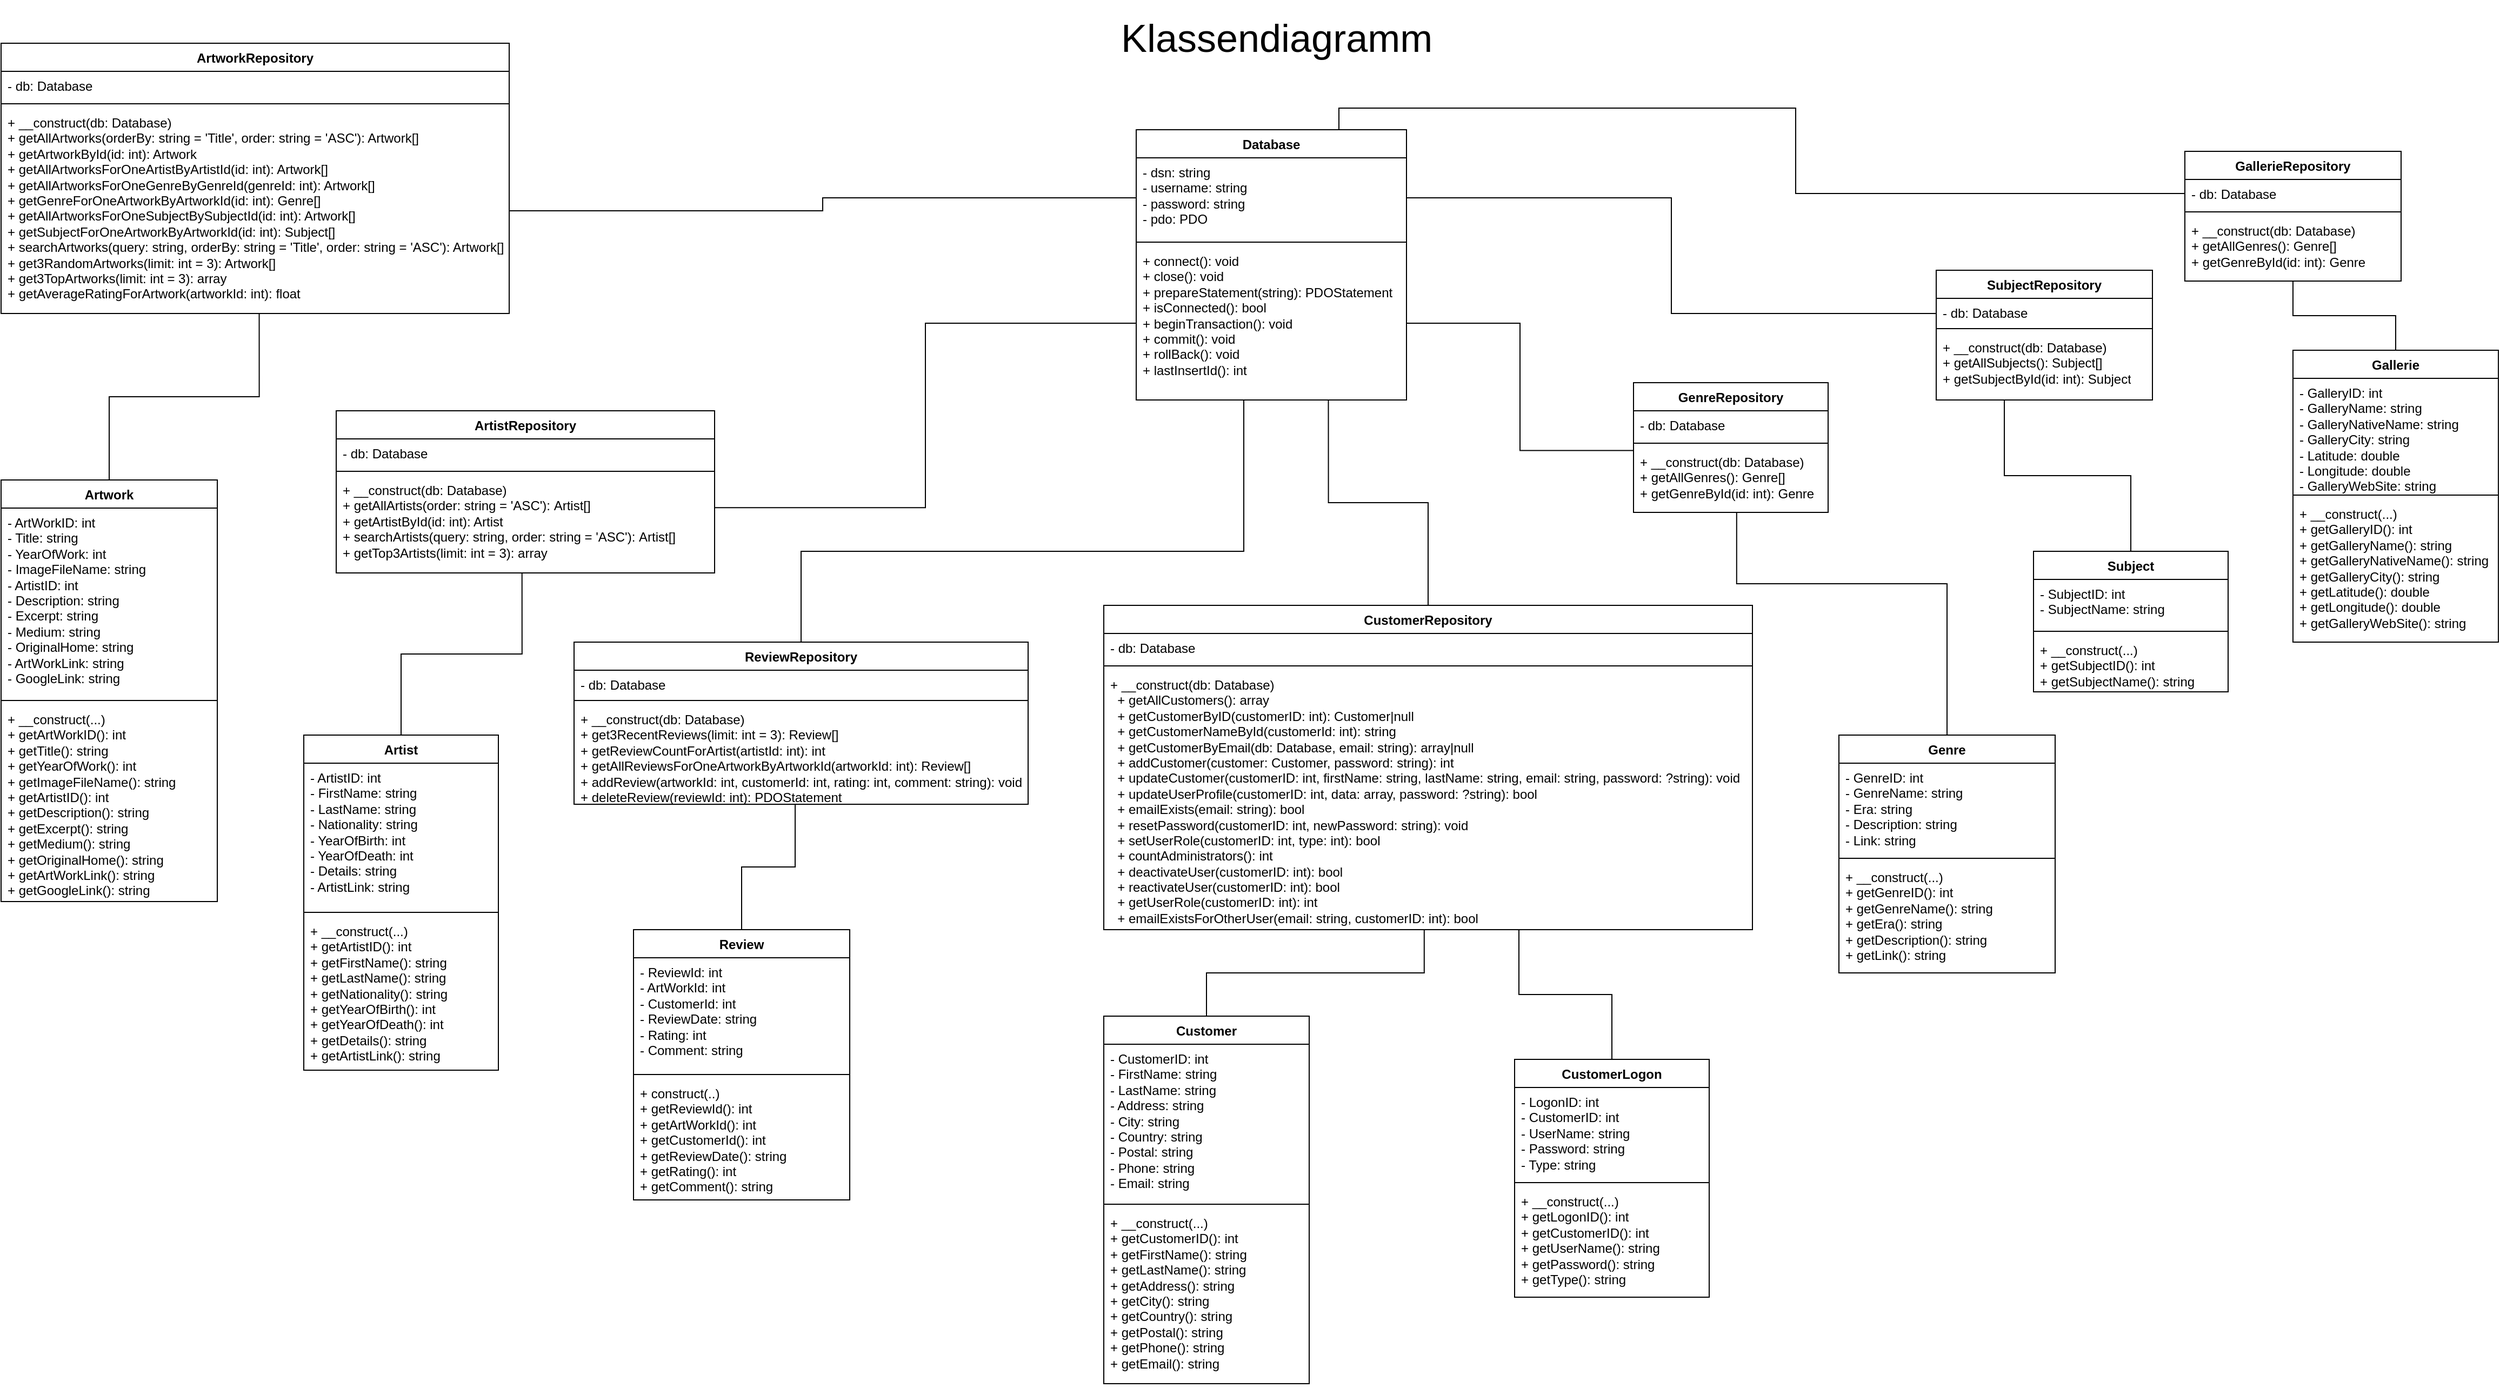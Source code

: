 <mxfile version="26.1.3">
  <diagram name="Seite-1" id="nD6jiJCX5i-z-jnRRKS7">
    <mxGraphModel dx="1687" dy="962" grid="1" gridSize="10" guides="1" tooltips="1" connect="1" arrows="1" fold="1" page="1" pageScale="1" pageWidth="1169" pageHeight="827" math="0" shadow="0">
      <root>
        <mxCell id="0" />
        <mxCell id="1" parent="0" />
        <mxCell id="_smzAnieDaN4sx0Uvykq-1" value="" style="text;whiteSpace=wrap;html=1;" parent="1" vertex="1">
          <mxGeometry width="700" height="380" as="geometry" />
        </mxCell>
        <mxCell id="_smzAnieDaN4sx0Uvykq-2" value="&lt;font style=&quot;font-size: 36px;&quot;&gt;Klassendiagramm&lt;/font&gt;" style="text;html=1;align=center;verticalAlign=middle;whiteSpace=wrap;rounded=0;" parent="1" vertex="1">
          <mxGeometry x="1150" y="20" width="60" height="30" as="geometry" />
        </mxCell>
        <mxCell id="_smzAnieDaN4sx0Uvykq-7" value="Artist" style="swimlane;fontStyle=1;align=center;verticalAlign=top;childLayout=stackLayout;horizontal=1;startSize=26;horizontalStack=0;resizeParent=1;resizeParentMax=0;resizeLast=0;collapsible=1;marginBottom=0;whiteSpace=wrap;html=1;" parent="1" vertex="1">
          <mxGeometry x="280" y="680" width="180" height="310" as="geometry" />
        </mxCell>
        <mxCell id="_smzAnieDaN4sx0Uvykq-8" value="&lt;div&gt;- ArtistID: int&lt;/div&gt;&lt;div&gt;- FirstName: string&lt;/div&gt;&lt;div&gt;- LastName: string&lt;/div&gt;&lt;div&gt;- Nationality: string&lt;/div&gt;&lt;div&gt;- YearOfBirth: int&lt;/div&gt;&lt;div&gt;- YearOfDeath: int&lt;/div&gt;&lt;div&gt;- Details: string&lt;/div&gt;&lt;div&gt;- ArtistLink: string&lt;/div&gt;" style="text;strokeColor=none;fillColor=none;align=left;verticalAlign=top;spacingLeft=4;spacingRight=4;overflow=hidden;rotatable=0;points=[[0,0.5],[1,0.5]];portConstraint=eastwest;whiteSpace=wrap;html=1;" parent="_smzAnieDaN4sx0Uvykq-7" vertex="1">
          <mxGeometry y="26" width="180" height="134" as="geometry" />
        </mxCell>
        <mxCell id="_smzAnieDaN4sx0Uvykq-9" value="" style="line;strokeWidth=1;fillColor=none;align=left;verticalAlign=middle;spacingTop=-1;spacingLeft=3;spacingRight=3;rotatable=0;labelPosition=right;points=[];portConstraint=eastwest;strokeColor=inherit;" parent="_smzAnieDaN4sx0Uvykq-7" vertex="1">
          <mxGeometry y="160" width="180" height="8" as="geometry" />
        </mxCell>
        <mxCell id="_smzAnieDaN4sx0Uvykq-10" value="&lt;div&gt;+ __construct(...)&lt;/div&gt;&lt;div&gt;+ getArtistID(): int&lt;/div&gt;&lt;div&gt;&lt;span style=&quot;background-color: transparent; color: light-dark(rgb(0, 0, 0), rgb(255, 255, 255));&quot;&gt;+ getFirstName(): string&lt;/span&gt;&lt;/div&gt;&lt;div&gt;&lt;span style=&quot;background-color: transparent; color: light-dark(rgb(0, 0, 0), rgb(255, 255, 255));&quot;&gt;+ getLastName(): string&lt;/span&gt;&lt;/div&gt;&lt;div&gt;&lt;span style=&quot;background-color: transparent; color: light-dark(rgb(0, 0, 0), rgb(255, 255, 255));&quot;&gt;+ getNationality(): string&lt;/span&gt;&lt;/div&gt;&lt;div&gt;&lt;span style=&quot;background-color: transparent; color: light-dark(rgb(0, 0, 0), rgb(255, 255, 255));&quot;&gt;+ getYearOfBirth(): int&lt;/span&gt;&lt;/div&gt;&lt;div&gt;&lt;span style=&quot;background-color: transparent; color: light-dark(rgb(0, 0, 0), rgb(255, 255, 255));&quot;&gt;+ getYearOfDeath(): int&lt;/span&gt;&lt;/div&gt;&lt;div&gt;&lt;span style=&quot;background-color: transparent; color: light-dark(rgb(0, 0, 0), rgb(255, 255, 255));&quot;&gt;+ getDetails(): string&lt;/span&gt;&lt;/div&gt;&lt;div&gt;&lt;span style=&quot;background-color: transparent; color: light-dark(rgb(0, 0, 0), rgb(255, 255, 255));&quot;&gt;+ getArtistLink(): string&lt;/span&gt;&lt;/div&gt;&lt;div&gt;&lt;br&gt;&lt;/div&gt;" style="text;strokeColor=none;fillColor=none;align=left;verticalAlign=top;spacingLeft=4;spacingRight=4;overflow=hidden;rotatable=0;points=[[0,0.5],[1,0.5]];portConstraint=eastwest;whiteSpace=wrap;html=1;" parent="_smzAnieDaN4sx0Uvykq-7" vertex="1">
          <mxGeometry y="168" width="180" height="142" as="geometry" />
        </mxCell>
        <mxCell id="_smzAnieDaN4sx0Uvykq-11" value="Artwork" style="swimlane;fontStyle=1;align=center;verticalAlign=top;childLayout=stackLayout;horizontal=1;startSize=26;horizontalStack=0;resizeParent=1;resizeParentMax=0;resizeLast=0;collapsible=1;marginBottom=0;whiteSpace=wrap;html=1;" parent="1" vertex="1">
          <mxGeometry y="444" width="200" height="390" as="geometry" />
        </mxCell>
        <mxCell id="_smzAnieDaN4sx0Uvykq-12" value="&lt;div&gt;- ArtWorkID: int&lt;/div&gt;&lt;div&gt;- Title: string&lt;/div&gt;&lt;div&gt;- YearOfWork: int&lt;/div&gt;&lt;div&gt;- ImageFileName: string&lt;/div&gt;&lt;div&gt;- ArtistID: int&lt;/div&gt;&lt;div&gt;- Description: string&lt;/div&gt;&lt;div&gt;- Excerpt: string&lt;/div&gt;&lt;div&gt;- Medium: string&lt;/div&gt;&lt;div&gt;- OriginalHome: string&lt;/div&gt;&lt;div&gt;- ArtWorkLink: string&lt;/div&gt;&lt;div&gt;- GoogleLink: string&lt;/div&gt;" style="text;strokeColor=none;fillColor=none;align=left;verticalAlign=top;spacingLeft=4;spacingRight=4;overflow=hidden;rotatable=0;points=[[0,0.5],[1,0.5]];portConstraint=eastwest;whiteSpace=wrap;html=1;" parent="_smzAnieDaN4sx0Uvykq-11" vertex="1">
          <mxGeometry y="26" width="200" height="174" as="geometry" />
        </mxCell>
        <mxCell id="_smzAnieDaN4sx0Uvykq-13" value="" style="line;strokeWidth=1;fillColor=none;align=left;verticalAlign=middle;spacingTop=-1;spacingLeft=3;spacingRight=3;rotatable=0;labelPosition=right;points=[];portConstraint=eastwest;strokeColor=inherit;" parent="_smzAnieDaN4sx0Uvykq-11" vertex="1">
          <mxGeometry y="200" width="200" height="8" as="geometry" />
        </mxCell>
        <mxCell id="_smzAnieDaN4sx0Uvykq-14" value="&lt;div&gt;+ __construct(...)&lt;/div&gt;&lt;div&gt;+ getArtWorkID(): int&lt;/div&gt;&lt;div&gt;&lt;span style=&quot;background-color: transparent; color: light-dark(rgb(0, 0, 0), rgb(255, 255, 255));&quot;&gt;+ getTitle(): string&lt;/span&gt;&lt;/div&gt;&lt;div&gt;&lt;span style=&quot;background-color: transparent; color: light-dark(rgb(0, 0, 0), rgb(255, 255, 255));&quot;&gt;+ getYearOfWork(): int&lt;/span&gt;&lt;/div&gt;&lt;div&gt;&lt;span style=&quot;background-color: transparent; color: light-dark(rgb(0, 0, 0), rgb(255, 255, 255));&quot;&gt;+ getImageFileName(): string&lt;/span&gt;&lt;/div&gt;&lt;div&gt;&lt;span style=&quot;background-color: transparent; color: light-dark(rgb(0, 0, 0), rgb(255, 255, 255));&quot;&gt;+ getArtistID(): int&lt;/span&gt;&lt;/div&gt;&lt;div&gt;&lt;span style=&quot;background-color: transparent; color: light-dark(rgb(0, 0, 0), rgb(255, 255, 255));&quot;&gt;+ getDescription(): string&lt;/span&gt;&lt;/div&gt;&lt;div&gt;&lt;span style=&quot;background-color: transparent; color: light-dark(rgb(0, 0, 0), rgb(255, 255, 255));&quot;&gt;+ getExcerpt(): string&lt;/span&gt;&lt;/div&gt;&lt;div&gt;&lt;span style=&quot;background-color: transparent; color: light-dark(rgb(0, 0, 0), rgb(255, 255, 255));&quot;&gt;+ getMedium(): string&lt;/span&gt;&lt;/div&gt;&lt;div&gt;&lt;span style=&quot;background-color: transparent; color: light-dark(rgb(0, 0, 0), rgb(255, 255, 255));&quot;&gt;+ getOriginalHome(): string&lt;/span&gt;&lt;/div&gt;&lt;div&gt;&lt;span style=&quot;background-color: transparent; color: light-dark(rgb(0, 0, 0), rgb(255, 255, 255));&quot;&gt;+ getArtWorkLink(): string&lt;/span&gt;&lt;/div&gt;&lt;div&gt;&lt;span style=&quot;background-color: transparent; color: light-dark(rgb(0, 0, 0), rgb(255, 255, 255));&quot;&gt;+ getGoogleLink(): string&lt;/span&gt;&lt;/div&gt;&lt;div&gt;&lt;br&gt;&lt;/div&gt;" style="text;strokeColor=none;fillColor=none;align=left;verticalAlign=top;spacingLeft=4;spacingRight=4;overflow=hidden;rotatable=0;points=[[0,0.5],[1,0.5]];portConstraint=eastwest;whiteSpace=wrap;html=1;" parent="_smzAnieDaN4sx0Uvykq-11" vertex="1">
          <mxGeometry y="208" width="200" height="182" as="geometry" />
        </mxCell>
        <mxCell id="_smzAnieDaN4sx0Uvykq-16" value="Review" style="swimlane;fontStyle=1;align=center;verticalAlign=top;childLayout=stackLayout;horizontal=1;startSize=26;horizontalStack=0;resizeParent=1;resizeParentMax=0;resizeLast=0;collapsible=1;marginBottom=0;whiteSpace=wrap;html=1;" parent="1" vertex="1">
          <mxGeometry x="585" y="860" width="200" height="250" as="geometry" />
        </mxCell>
        <mxCell id="_smzAnieDaN4sx0Uvykq-17" value="&lt;div&gt;- ReviewId: int&lt;/div&gt;&lt;div&gt;- ArtWorkId: int&lt;/div&gt;&lt;div&gt;- CustomerId: int&lt;/div&gt;&lt;div&gt;- ReviewDate: string&lt;/div&gt;&lt;div&gt;- Rating: int&lt;/div&gt;&lt;div&gt;- Comment: string&lt;/div&gt;" style="text;strokeColor=none;fillColor=none;align=left;verticalAlign=top;spacingLeft=4;spacingRight=4;overflow=hidden;rotatable=0;points=[[0,0.5],[1,0.5]];portConstraint=eastwest;whiteSpace=wrap;html=1;" parent="_smzAnieDaN4sx0Uvykq-16" vertex="1">
          <mxGeometry y="26" width="200" height="104" as="geometry" />
        </mxCell>
        <mxCell id="_smzAnieDaN4sx0Uvykq-18" value="" style="line;strokeWidth=1;fillColor=none;align=left;verticalAlign=middle;spacingTop=-1;spacingLeft=3;spacingRight=3;rotatable=0;labelPosition=right;points=[];portConstraint=eastwest;strokeColor=inherit;" parent="_smzAnieDaN4sx0Uvykq-16" vertex="1">
          <mxGeometry y="130" width="200" height="8" as="geometry" />
        </mxCell>
        <mxCell id="_smzAnieDaN4sx0Uvykq-19" value="&lt;div&gt;+ construct(..)&lt;/div&gt;&lt;div&gt;+ getReviewId(): int&lt;/div&gt;&lt;div&gt;&lt;span style=&quot;background-color: transparent; color: light-dark(rgb(0, 0, 0), rgb(255, 255, 255));&quot;&gt;+ getArtWorkId(): int&lt;/span&gt;&lt;/div&gt;&lt;div&gt;&lt;span style=&quot;background-color: transparent; color: light-dark(rgb(0, 0, 0), rgb(255, 255, 255));&quot;&gt;+ getCustomerId(): int&lt;/span&gt;&lt;/div&gt;&lt;div&gt;&lt;span style=&quot;background-color: transparent; color: light-dark(rgb(0, 0, 0), rgb(255, 255, 255));&quot;&gt;+ getReviewDate(): string&lt;/span&gt;&lt;/div&gt;&lt;div&gt;&lt;span style=&quot;background-color: transparent; color: light-dark(rgb(0, 0, 0), rgb(255, 255, 255));&quot;&gt;+ getRating(): int&lt;/span&gt;&lt;/div&gt;&lt;div&gt;&lt;span style=&quot;background-color: transparent; color: light-dark(rgb(0, 0, 0), rgb(255, 255, 255));&quot;&gt;+ getComment(): string&lt;/span&gt;&lt;/div&gt;&lt;div&gt;&lt;br&gt;&lt;/div&gt;" style="text;strokeColor=none;fillColor=none;align=left;verticalAlign=top;spacingLeft=4;spacingRight=4;overflow=hidden;rotatable=0;points=[[0,0.5],[1,0.5]];portConstraint=eastwest;whiteSpace=wrap;html=1;" parent="_smzAnieDaN4sx0Uvykq-16" vertex="1">
          <mxGeometry y="138" width="200" height="112" as="geometry" />
        </mxCell>
        <mxCell id="_smzAnieDaN4sx0Uvykq-20" value="Customer" style="swimlane;fontStyle=1;align=center;verticalAlign=top;childLayout=stackLayout;horizontal=1;startSize=26;horizontalStack=0;resizeParent=1;resizeParentMax=0;resizeLast=0;collapsible=1;marginBottom=0;whiteSpace=wrap;html=1;" parent="1" vertex="1">
          <mxGeometry x="1020" y="940" width="190" height="340" as="geometry" />
        </mxCell>
        <mxCell id="_smzAnieDaN4sx0Uvykq-21" value="&lt;div&gt;- CustomerID: int&lt;/div&gt;&lt;div&gt;- FirstName: string&lt;/div&gt;&lt;div&gt;- LastName: string&lt;/div&gt;&lt;div&gt;- Address: string&lt;/div&gt;&lt;div&gt;- City: string&lt;/div&gt;&lt;div&gt;- Country: string&lt;/div&gt;&lt;div&gt;- Postal: string&lt;/div&gt;&lt;div&gt;- Phone: string&lt;/div&gt;&lt;div&gt;- Email: string&lt;/div&gt;" style="text;strokeColor=none;fillColor=none;align=left;verticalAlign=top;spacingLeft=4;spacingRight=4;overflow=hidden;rotatable=0;points=[[0,0.5],[1,0.5]];portConstraint=eastwest;whiteSpace=wrap;html=1;" parent="_smzAnieDaN4sx0Uvykq-20" vertex="1">
          <mxGeometry y="26" width="190" height="144" as="geometry" />
        </mxCell>
        <mxCell id="_smzAnieDaN4sx0Uvykq-22" value="" style="line;strokeWidth=1;fillColor=none;align=left;verticalAlign=middle;spacingTop=-1;spacingLeft=3;spacingRight=3;rotatable=0;labelPosition=right;points=[];portConstraint=eastwest;strokeColor=inherit;" parent="_smzAnieDaN4sx0Uvykq-20" vertex="1">
          <mxGeometry y="170" width="190" height="8" as="geometry" />
        </mxCell>
        <mxCell id="_smzAnieDaN4sx0Uvykq-23" value="&lt;div&gt;+ __construct(...)&lt;/div&gt;&lt;div&gt;+ getCustomerID(): int&lt;/div&gt;&lt;div&gt;&lt;span style=&quot;background-color: transparent; color: light-dark(rgb(0, 0, 0), rgb(255, 255, 255));&quot;&gt;+ getFirstName(): string&lt;/span&gt;&lt;/div&gt;&lt;div&gt;&lt;span style=&quot;background-color: transparent; color: light-dark(rgb(0, 0, 0), rgb(255, 255, 255));&quot;&gt;+ getLastName(): string&lt;/span&gt;&lt;/div&gt;&lt;div&gt;&lt;span style=&quot;background-color: transparent; color: light-dark(rgb(0, 0, 0), rgb(255, 255, 255));&quot;&gt;+ getAddress(): string&lt;/span&gt;&lt;/div&gt;&lt;div&gt;&lt;span style=&quot;background-color: transparent; color: light-dark(rgb(0, 0, 0), rgb(255, 255, 255));&quot;&gt;+ getCity(): string&lt;/span&gt;&lt;/div&gt;&lt;div&gt;&lt;span style=&quot;background-color: transparent; color: light-dark(rgb(0, 0, 0), rgb(255, 255, 255));&quot;&gt;+ getCountry(): string&lt;/span&gt;&lt;/div&gt;&lt;div&gt;&lt;span style=&quot;background-color: transparent; color: light-dark(rgb(0, 0, 0), rgb(255, 255, 255));&quot;&gt;+ getPostal(): string&lt;/span&gt;&lt;/div&gt;&lt;div&gt;&lt;span style=&quot;background-color: transparent; color: light-dark(rgb(0, 0, 0), rgb(255, 255, 255));&quot;&gt;+ getPhone(): string&lt;/span&gt;&lt;/div&gt;&lt;div&gt;&lt;span style=&quot;background-color: transparent; color: light-dark(rgb(0, 0, 0), rgb(255, 255, 255));&quot;&gt;+ getEmail(): string&lt;/span&gt;&lt;/div&gt;&lt;div&gt;&lt;br&gt;&lt;/div&gt;" style="text;strokeColor=none;fillColor=none;align=left;verticalAlign=top;spacingLeft=4;spacingRight=4;overflow=hidden;rotatable=0;points=[[0,0.5],[1,0.5]];portConstraint=eastwest;whiteSpace=wrap;html=1;" parent="_smzAnieDaN4sx0Uvykq-20" vertex="1">
          <mxGeometry y="178" width="190" height="162" as="geometry" />
        </mxCell>
        <mxCell id="_smzAnieDaN4sx0Uvykq-24" value="CustomerLogon" style="swimlane;fontStyle=1;align=center;verticalAlign=top;childLayout=stackLayout;horizontal=1;startSize=26;horizontalStack=0;resizeParent=1;resizeParentMax=0;resizeLast=0;collapsible=1;marginBottom=0;whiteSpace=wrap;html=1;" parent="1" vertex="1">
          <mxGeometry x="1400" y="980" width="180" height="220" as="geometry" />
        </mxCell>
        <mxCell id="_smzAnieDaN4sx0Uvykq-25" value="&lt;div&gt;- LogonID: int&lt;/div&gt;&lt;div&gt;- CustomerID: int&lt;/div&gt;&lt;div&gt;- UserName: string&lt;/div&gt;&lt;div&gt;- Password: string&lt;/div&gt;&lt;div&gt;- Type: string&lt;/div&gt;" style="text;strokeColor=none;fillColor=none;align=left;verticalAlign=top;spacingLeft=4;spacingRight=4;overflow=hidden;rotatable=0;points=[[0,0.5],[1,0.5]];portConstraint=eastwest;whiteSpace=wrap;html=1;" parent="_smzAnieDaN4sx0Uvykq-24" vertex="1">
          <mxGeometry y="26" width="180" height="84" as="geometry" />
        </mxCell>
        <mxCell id="_smzAnieDaN4sx0Uvykq-26" value="" style="line;strokeWidth=1;fillColor=none;align=left;verticalAlign=middle;spacingTop=-1;spacingLeft=3;spacingRight=3;rotatable=0;labelPosition=right;points=[];portConstraint=eastwest;strokeColor=inherit;" parent="_smzAnieDaN4sx0Uvykq-24" vertex="1">
          <mxGeometry y="110" width="180" height="8" as="geometry" />
        </mxCell>
        <mxCell id="_smzAnieDaN4sx0Uvykq-27" value="&lt;div&gt;+ __construct(...)&lt;/div&gt;&lt;div&gt;+ getLogonID(): int&lt;/div&gt;&lt;div&gt;&lt;span style=&quot;background-color: transparent; color: light-dark(rgb(0, 0, 0), rgb(255, 255, 255));&quot;&gt;+ getCustomerID(): int&lt;/span&gt;&lt;/div&gt;&lt;div&gt;&lt;span style=&quot;background-color: transparent; color: light-dark(rgb(0, 0, 0), rgb(255, 255, 255));&quot;&gt;+ getUserName(): string&lt;/span&gt;&lt;/div&gt;&lt;div&gt;&lt;span style=&quot;background-color: transparent; color: light-dark(rgb(0, 0, 0), rgb(255, 255, 255));&quot;&gt;+ getPassword(): string&lt;/span&gt;&lt;/div&gt;&lt;div&gt;&lt;span style=&quot;background-color: transparent; color: light-dark(rgb(0, 0, 0), rgb(255, 255, 255));&quot;&gt;+ getType(): string&lt;/span&gt;&lt;/div&gt;&lt;div&gt;&lt;br&gt;&lt;/div&gt;" style="text;strokeColor=none;fillColor=none;align=left;verticalAlign=top;spacingLeft=4;spacingRight=4;overflow=hidden;rotatable=0;points=[[0,0.5],[1,0.5]];portConstraint=eastwest;whiteSpace=wrap;html=1;" parent="_smzAnieDaN4sx0Uvykq-24" vertex="1">
          <mxGeometry y="118" width="180" height="102" as="geometry" />
        </mxCell>
        <mxCell id="_smzAnieDaN4sx0Uvykq-28" value="Genre" style="swimlane;fontStyle=1;align=center;verticalAlign=top;childLayout=stackLayout;horizontal=1;startSize=26;horizontalStack=0;resizeParent=1;resizeParentMax=0;resizeLast=0;collapsible=1;marginBottom=0;whiteSpace=wrap;html=1;" parent="1" vertex="1">
          <mxGeometry x="1700" y="680" width="200" height="220" as="geometry" />
        </mxCell>
        <mxCell id="_smzAnieDaN4sx0Uvykq-29" value="&lt;div&gt;- GenreID: int&lt;/div&gt;&lt;div&gt;- GenreName: string&lt;/div&gt;&lt;div&gt;- Era: string&lt;/div&gt;&lt;div&gt;- Description: string&lt;/div&gt;&lt;div&gt;- Link: string&lt;/div&gt;" style="text;strokeColor=none;fillColor=none;align=left;verticalAlign=top;spacingLeft=4;spacingRight=4;overflow=hidden;rotatable=0;points=[[0,0.5],[1,0.5]];portConstraint=eastwest;whiteSpace=wrap;html=1;" parent="_smzAnieDaN4sx0Uvykq-28" vertex="1">
          <mxGeometry y="26" width="200" height="84" as="geometry" />
        </mxCell>
        <mxCell id="_smzAnieDaN4sx0Uvykq-30" value="" style="line;strokeWidth=1;fillColor=none;align=left;verticalAlign=middle;spacingTop=-1;spacingLeft=3;spacingRight=3;rotatable=0;labelPosition=right;points=[];portConstraint=eastwest;strokeColor=inherit;" parent="_smzAnieDaN4sx0Uvykq-28" vertex="1">
          <mxGeometry y="110" width="200" height="8" as="geometry" />
        </mxCell>
        <mxCell id="_smzAnieDaN4sx0Uvykq-31" value="&lt;div&gt;+ __construct(...)&lt;/div&gt;&lt;div&gt;+ getGenreID(): int&lt;/div&gt;&lt;div&gt;&lt;span style=&quot;background-color: transparent; color: light-dark(rgb(0, 0, 0), rgb(255, 255, 255));&quot;&gt;+ getGenreName(): string&lt;/span&gt;&lt;/div&gt;&lt;div&gt;&lt;span style=&quot;background-color: transparent; color: light-dark(rgb(0, 0, 0), rgb(255, 255, 255));&quot;&gt;+ getEra(): string&lt;/span&gt;&lt;/div&gt;&lt;div&gt;&lt;span style=&quot;background-color: transparent; color: light-dark(rgb(0, 0, 0), rgb(255, 255, 255));&quot;&gt;+ getDescription(): string&lt;/span&gt;&lt;/div&gt;&lt;div&gt;&lt;span style=&quot;background-color: transparent; color: light-dark(rgb(0, 0, 0), rgb(255, 255, 255));&quot;&gt;+ getLink(): string&lt;/span&gt;&lt;/div&gt;&lt;div&gt;&lt;br&gt;&lt;/div&gt;" style="text;strokeColor=none;fillColor=none;align=left;verticalAlign=top;spacingLeft=4;spacingRight=4;overflow=hidden;rotatable=0;points=[[0,0.5],[1,0.5]];portConstraint=eastwest;whiteSpace=wrap;html=1;" parent="_smzAnieDaN4sx0Uvykq-28" vertex="1">
          <mxGeometry y="118" width="200" height="102" as="geometry" />
        </mxCell>
        <mxCell id="Tqil696aAraFWEGqHsqj-1" style="edgeStyle=orthogonalEdgeStyle;rounded=0;orthogonalLoop=1;jettySize=auto;html=1;exitX=0.5;exitY=0;exitDx=0;exitDy=0;endArrow=none;startFill=0;entryX=0.315;entryY=0.996;entryDx=0;entryDy=0;entryPerimeter=0;" parent="1" source="_smzAnieDaN4sx0Uvykq-32" edge="1" target="_smzAnieDaN4sx0Uvykq-63">
          <mxGeometry relative="1" as="geometry">
            <mxPoint x="1850" y="380.0" as="targetPoint" />
          </mxGeometry>
        </mxCell>
        <mxCell id="_smzAnieDaN4sx0Uvykq-32" value="Subject" style="swimlane;fontStyle=1;align=center;verticalAlign=top;childLayout=stackLayout;horizontal=1;startSize=26;horizontalStack=0;resizeParent=1;resizeParentMax=0;resizeLast=0;collapsible=1;marginBottom=0;whiteSpace=wrap;html=1;" parent="1" vertex="1">
          <mxGeometry x="1880" y="510" width="180" height="130" as="geometry" />
        </mxCell>
        <mxCell id="_smzAnieDaN4sx0Uvykq-33" value="&lt;div&gt;- SubjectID: int&lt;/div&gt;&lt;div&gt;- SubjectName: string&lt;/div&gt;" style="text;strokeColor=none;fillColor=none;align=left;verticalAlign=top;spacingLeft=4;spacingRight=4;overflow=hidden;rotatable=0;points=[[0,0.5],[1,0.5]];portConstraint=eastwest;whiteSpace=wrap;html=1;" parent="_smzAnieDaN4sx0Uvykq-32" vertex="1">
          <mxGeometry y="26" width="180" height="44" as="geometry" />
        </mxCell>
        <mxCell id="_smzAnieDaN4sx0Uvykq-34" value="" style="line;strokeWidth=1;fillColor=none;align=left;verticalAlign=middle;spacingTop=-1;spacingLeft=3;spacingRight=3;rotatable=0;labelPosition=right;points=[];portConstraint=eastwest;strokeColor=inherit;" parent="_smzAnieDaN4sx0Uvykq-32" vertex="1">
          <mxGeometry y="70" width="180" height="8" as="geometry" />
        </mxCell>
        <mxCell id="_smzAnieDaN4sx0Uvykq-35" value="&lt;div&gt;+ __construct(...)&lt;/div&gt;&lt;div&gt;+ getSubjectID(): int&lt;/div&gt;&lt;div&gt;&lt;span style=&quot;background-color: transparent; color: light-dark(rgb(0, 0, 0), rgb(255, 255, 255));&quot;&gt;+ getSubjectName(): string&lt;/span&gt;&lt;/div&gt;&lt;div&gt;&lt;br&gt;&lt;/div&gt;" style="text;strokeColor=none;fillColor=none;align=left;verticalAlign=top;spacingLeft=4;spacingRight=4;overflow=hidden;rotatable=0;points=[[0,0.5],[1,0.5]];portConstraint=eastwest;whiteSpace=wrap;html=1;" parent="_smzAnieDaN4sx0Uvykq-32" vertex="1">
          <mxGeometry y="78" width="180" height="52" as="geometry" />
        </mxCell>
        <mxCell id="_smzAnieDaN4sx0Uvykq-36" value="ArtistRepository" style="swimlane;fontStyle=1;align=center;verticalAlign=top;childLayout=stackLayout;horizontal=1;startSize=26;horizontalStack=0;resizeParent=1;resizeParentMax=0;resizeLast=0;collapsible=1;marginBottom=0;whiteSpace=wrap;html=1;" parent="1" vertex="1">
          <mxGeometry x="310" y="380" width="350" height="150" as="geometry" />
        </mxCell>
        <mxCell id="_smzAnieDaN4sx0Uvykq-37" value="- db: Database" style="text;strokeColor=none;fillColor=none;align=left;verticalAlign=top;spacingLeft=4;spacingRight=4;overflow=hidden;rotatable=0;points=[[0,0.5],[1,0.5]];portConstraint=eastwest;whiteSpace=wrap;html=1;" parent="_smzAnieDaN4sx0Uvykq-36" vertex="1">
          <mxGeometry y="26" width="350" height="26" as="geometry" />
        </mxCell>
        <mxCell id="_smzAnieDaN4sx0Uvykq-38" value="" style="line;strokeWidth=1;fillColor=none;align=left;verticalAlign=middle;spacingTop=-1;spacingLeft=3;spacingRight=3;rotatable=0;labelPosition=right;points=[];portConstraint=eastwest;strokeColor=inherit;" parent="_smzAnieDaN4sx0Uvykq-36" vertex="1">
          <mxGeometry y="52" width="350" height="8" as="geometry" />
        </mxCell>
        <mxCell id="_smzAnieDaN4sx0Uvykq-39" value="&lt;div&gt;+ __construct(db: Database)&lt;/div&gt;&lt;div&gt;+ getAllArtists(order: string = &#39;ASC&#39;):&amp;nbsp;&lt;span style=&quot;background-color: transparent; color: light-dark(rgb(0, 0, 0), rgb(255, 255, 255));&quot;&gt;Artist[]&lt;/span&gt;&lt;/div&gt;&lt;div&gt;+ getArtistById(id: int): Artist&lt;/div&gt;&lt;div&gt;+ searchArtists(query: string, order: string = &#39;ASC&#39;):&amp;nbsp;&lt;span style=&quot;background-color: transparent; color: light-dark(rgb(0, 0, 0), rgb(255, 255, 255));&quot;&gt;Artist[]&lt;/span&gt;&lt;/div&gt;&lt;div&gt;+ getTop3Artists(limit: int = 3): array&lt;/div&gt;" style="text;strokeColor=none;fillColor=none;align=left;verticalAlign=top;spacingLeft=4;spacingRight=4;overflow=hidden;rotatable=0;points=[[0,0.5],[1,0.5]];portConstraint=eastwest;whiteSpace=wrap;html=1;" parent="_smzAnieDaN4sx0Uvykq-36" vertex="1">
          <mxGeometry y="60" width="350" height="90" as="geometry" />
        </mxCell>
        <mxCell id="_smzAnieDaN4sx0Uvykq-40" value="ArtworkRepository" style="swimlane;fontStyle=1;align=center;verticalAlign=top;childLayout=stackLayout;horizontal=1;startSize=26;horizontalStack=0;resizeParent=1;resizeParentMax=0;resizeLast=0;collapsible=1;marginBottom=0;whiteSpace=wrap;html=1;" parent="1" vertex="1">
          <mxGeometry y="40" width="470" height="250" as="geometry" />
        </mxCell>
        <mxCell id="_smzAnieDaN4sx0Uvykq-41" value="- db: Database" style="text;strokeColor=none;fillColor=none;align=left;verticalAlign=top;spacingLeft=4;spacingRight=4;overflow=hidden;rotatable=0;points=[[0,0.5],[1,0.5]];portConstraint=eastwest;whiteSpace=wrap;html=1;" parent="_smzAnieDaN4sx0Uvykq-40" vertex="1">
          <mxGeometry y="26" width="470" height="26" as="geometry" />
        </mxCell>
        <mxCell id="_smzAnieDaN4sx0Uvykq-42" value="" style="line;strokeWidth=1;fillColor=none;align=left;verticalAlign=middle;spacingTop=-1;spacingLeft=3;spacingRight=3;rotatable=0;labelPosition=right;points=[];portConstraint=eastwest;strokeColor=inherit;" parent="_smzAnieDaN4sx0Uvykq-40" vertex="1">
          <mxGeometry y="52" width="470" height="8" as="geometry" />
        </mxCell>
        <mxCell id="_smzAnieDaN4sx0Uvykq-43" value="&lt;div&gt;+ __construct(db: Database)&lt;/div&gt;&lt;div&gt;+ getAllArtworks(orderBy: string = &#39;Title&#39;, order: string = &#39;ASC&#39;): Artwork[]&lt;/div&gt;&lt;div&gt;+ getArtworkById(id: int): Artwork&lt;/div&gt;&lt;div&gt;+ getAllArtworksForOneArtistByArtistId(id: int): Artwork[]&lt;/div&gt;&lt;div&gt;+ getAllArtworksForOneGenreByGenreId(genreId: int): Artwork[]&lt;/div&gt;&lt;div&gt;+ getGenreForOneArtworkByArtworkId(id: int): Genre[]&lt;/div&gt;&lt;div&gt;+ getAllArtworksForOneSubjectBySubjectId(id: int): Artwork[]&lt;/div&gt;&lt;div&gt;+ getSubjectForOneArtworkByArtworkId(id: int): Subject[]&lt;/div&gt;&lt;div&gt;+ searchArtworks(query: string, orderBy: string = &#39;Title&#39;, order: string = &#39;ASC&#39;): Artwork[]&lt;/div&gt;&lt;div&gt;+ get3RandomArtworks(limit: int = 3): Artwork[]&lt;/div&gt;&lt;div&gt;+ get3TopArtworks(limit: int = 3): array&lt;/div&gt;&lt;div&gt;+ getAverageRatingForArtwork(artworkId: int): float&lt;/div&gt;" style="text;strokeColor=none;fillColor=none;align=left;verticalAlign=top;spacingLeft=4;spacingRight=4;overflow=hidden;rotatable=0;points=[[0,0.5],[1,0.5]];portConstraint=eastwest;whiteSpace=wrap;html=1;" parent="_smzAnieDaN4sx0Uvykq-40" vertex="1">
          <mxGeometry y="60" width="470" height="190" as="geometry" />
        </mxCell>
        <mxCell id="_smzAnieDaN4sx0Uvykq-44" value="ReviewRepository" style="swimlane;fontStyle=1;align=center;verticalAlign=top;childLayout=stackLayout;horizontal=1;startSize=26;horizontalStack=0;resizeParent=1;resizeParentMax=0;resizeLast=0;collapsible=1;marginBottom=0;whiteSpace=wrap;html=1;" parent="1" vertex="1">
          <mxGeometry x="530" y="594" width="420" height="150" as="geometry" />
        </mxCell>
        <mxCell id="_smzAnieDaN4sx0Uvykq-45" value="- db: Database" style="text;strokeColor=none;fillColor=none;align=left;verticalAlign=top;spacingLeft=4;spacingRight=4;overflow=hidden;rotatable=0;points=[[0,0.5],[1,0.5]];portConstraint=eastwest;whiteSpace=wrap;html=1;" parent="_smzAnieDaN4sx0Uvykq-44" vertex="1">
          <mxGeometry y="26" width="420" height="24" as="geometry" />
        </mxCell>
        <mxCell id="_smzAnieDaN4sx0Uvykq-46" value="" style="line;strokeWidth=1;fillColor=none;align=left;verticalAlign=middle;spacingTop=-1;spacingLeft=3;spacingRight=3;rotatable=0;labelPosition=right;points=[];portConstraint=eastwest;strokeColor=inherit;" parent="_smzAnieDaN4sx0Uvykq-44" vertex="1">
          <mxGeometry y="50" width="420" height="8" as="geometry" />
        </mxCell>
        <mxCell id="_smzAnieDaN4sx0Uvykq-47" value="&lt;div&gt;+ __construct(db: Database)&lt;/div&gt;&lt;div&gt;+ get3RecentReviews(limit: int = 3): Review[]&lt;/div&gt;&lt;div&gt;+ getReviewCountForArtist(artistId: int): int&lt;/div&gt;&lt;div&gt;+ getAllReviewsForOneArtworkByArtworkId(artworkId: int): Review[]&lt;/div&gt;&lt;div&gt;+ addReview(artworkId: int, customerId: int, rating: int, comment: string): void&lt;/div&gt;&lt;div&gt;+ deleteReview(reviewId: int): PDOStatement&lt;/div&gt;&lt;div&gt;+ hasUserReviewedArtwork(artworkId: int, customerId: int): bool&lt;/div&gt;" style="text;strokeColor=none;fillColor=none;align=left;verticalAlign=top;spacingLeft=4;spacingRight=4;overflow=hidden;rotatable=0;points=[[0,0.5],[1,0.5]];portConstraint=eastwest;whiteSpace=wrap;html=1;" parent="_smzAnieDaN4sx0Uvykq-44" vertex="1">
          <mxGeometry y="58" width="420" height="92" as="geometry" />
        </mxCell>
        <mxCell id="-QTzS8KxPPInOXY2uju4-1" style="edgeStyle=orthogonalEdgeStyle;rounded=0;orthogonalLoop=1;jettySize=auto;html=1;exitX=0.75;exitY=0;exitDx=0;exitDy=0;entryX=0;entryY=0.5;entryDx=0;entryDy=0;endArrow=none;endFill=0;" parent="1" source="_smzAnieDaN4sx0Uvykq-48" target="Tqil696aAraFWEGqHsqj-3" edge="1">
          <mxGeometry relative="1" as="geometry" />
        </mxCell>
        <mxCell id="_smzAnieDaN4sx0Uvykq-48" value="Database" style="swimlane;fontStyle=1;align=center;verticalAlign=top;childLayout=stackLayout;horizontal=1;startSize=26;horizontalStack=0;resizeParent=1;resizeParentMax=0;resizeLast=0;collapsible=1;marginBottom=0;whiteSpace=wrap;html=1;" parent="1" vertex="1">
          <mxGeometry x="1050" y="120" width="250" height="250" as="geometry" />
        </mxCell>
        <mxCell id="_smzAnieDaN4sx0Uvykq-49" value="&lt;div&gt;- dsn: string&lt;/div&gt;&lt;div&gt;- username: string&lt;/div&gt;&lt;div&gt;- password: string&lt;/div&gt;&lt;div&gt;- pdo: PDO&lt;/div&gt;" style="text;strokeColor=none;fillColor=none;align=left;verticalAlign=top;spacingLeft=4;spacingRight=4;overflow=hidden;rotatable=0;points=[[0,0.5],[1,0.5]];portConstraint=eastwest;whiteSpace=wrap;html=1;" parent="_smzAnieDaN4sx0Uvykq-48" vertex="1">
          <mxGeometry y="26" width="250" height="74" as="geometry" />
        </mxCell>
        <mxCell id="_smzAnieDaN4sx0Uvykq-50" value="" style="line;strokeWidth=1;fillColor=none;align=left;verticalAlign=middle;spacingTop=-1;spacingLeft=3;spacingRight=3;rotatable=0;labelPosition=right;points=[];portConstraint=eastwest;strokeColor=inherit;" parent="_smzAnieDaN4sx0Uvykq-48" vertex="1">
          <mxGeometry y="100" width="250" height="8" as="geometry" />
        </mxCell>
        <mxCell id="_smzAnieDaN4sx0Uvykq-51" value="&lt;div&gt;+ connect(): void&lt;/div&gt;&lt;div&gt;+ close(): void&lt;/div&gt;&lt;div&gt;+ prepareStatement(string): PDOStatement&lt;/div&gt;&lt;div&gt;+ isConnected(): bool&lt;/div&gt;&lt;div&gt;+ beginTransaction(): void&lt;/div&gt;&lt;div&gt;+ commit(): void&lt;/div&gt;&lt;div&gt;+ rollBack(): void&lt;/div&gt;&lt;div&gt;+ lastInsertId(): int&lt;/div&gt;" style="text;strokeColor=none;fillColor=none;align=left;verticalAlign=top;spacingLeft=4;spacingRight=4;overflow=hidden;rotatable=0;points=[[0,0.5],[1,0.5]];portConstraint=eastwest;whiteSpace=wrap;html=1;" parent="_smzAnieDaN4sx0Uvykq-48" vertex="1">
          <mxGeometry y="108" width="250" height="142" as="geometry" />
        </mxCell>
        <mxCell id="_smzAnieDaN4sx0Uvykq-52" value="CustomerRepository" style="swimlane;fontStyle=1;align=center;verticalAlign=top;childLayout=stackLayout;horizontal=1;startSize=26;horizontalStack=0;resizeParent=1;resizeParentMax=0;resizeLast=0;collapsible=1;marginBottom=0;whiteSpace=wrap;html=1;" parent="1" vertex="1">
          <mxGeometry x="1020" y="560" width="600" height="300" as="geometry" />
        </mxCell>
        <mxCell id="_smzAnieDaN4sx0Uvykq-53" value="- db: Database" style="text;strokeColor=none;fillColor=none;align=left;verticalAlign=top;spacingLeft=4;spacingRight=4;overflow=hidden;rotatable=0;points=[[0,0.5],[1,0.5]];portConstraint=eastwest;whiteSpace=wrap;html=1;" parent="_smzAnieDaN4sx0Uvykq-52" vertex="1">
          <mxGeometry y="26" width="600" height="26" as="geometry" />
        </mxCell>
        <mxCell id="_smzAnieDaN4sx0Uvykq-54" value="" style="line;strokeWidth=1;fillColor=none;align=left;verticalAlign=middle;spacingTop=-1;spacingLeft=3;spacingRight=3;rotatable=0;labelPosition=right;points=[];portConstraint=eastwest;strokeColor=inherit;" parent="_smzAnieDaN4sx0Uvykq-52" vertex="1">
          <mxGeometry y="52" width="600" height="8" as="geometry" />
        </mxCell>
        <mxCell id="_smzAnieDaN4sx0Uvykq-55" value="&lt;div&gt;+ __construct(db: Database)&lt;/div&gt;&lt;div&gt;&amp;nbsp; + getAllCustomers(): array&lt;/div&gt;&lt;div&gt;&amp;nbsp; + getCustomerByID(customerID: int): Customer|null&lt;/div&gt;&lt;div&gt;&amp;nbsp; + getCustomerNameById(customerId: int): string&lt;/div&gt;&lt;div&gt;&amp;nbsp; + getCustomerByEmail(db: Database, email: string): array|null&lt;/div&gt;&lt;div&gt;&amp;nbsp; + addCustomer(customer: Customer, password: string): int&lt;/div&gt;&lt;div&gt;&amp;nbsp; + updateCustomer(customerID: int, firstName: string, lastName: string, email: string, password: ?string): void&lt;/div&gt;&lt;div&gt;&amp;nbsp; + updateUserProfile(customerID: int, data: array, password: ?string): bool&lt;/div&gt;&lt;div&gt;&amp;nbsp; + emailExists(email: string): bool&lt;/div&gt;&lt;div&gt;&amp;nbsp; + resetPassword(customerID: int, newPassword: string): void&lt;/div&gt;&lt;div&gt;&amp;nbsp; + setUserRole(customerID: int, type: int): bool&lt;/div&gt;&lt;div&gt;&amp;nbsp; + countAdministrators(): int&lt;/div&gt;&lt;div&gt;&amp;nbsp; + deactivateUser(customerID: int): bool&lt;/div&gt;&lt;div&gt;&amp;nbsp; + reactivateUser(customerID: int): bool&lt;/div&gt;&lt;div&gt;&amp;nbsp; + getUserRole(customerID: int): int&lt;/div&gt;&lt;div&gt;&amp;nbsp; + emailExistsForOtherUser(email: string, customerID: int): bool&lt;/div&gt;" style="text;strokeColor=none;fillColor=none;align=left;verticalAlign=top;spacingLeft=4;spacingRight=4;overflow=hidden;rotatable=0;points=[[0,0.5],[1,0.5]];portConstraint=eastwest;whiteSpace=wrap;html=1;" parent="_smzAnieDaN4sx0Uvykq-52" vertex="1">
          <mxGeometry y="60" width="600" height="240" as="geometry" />
        </mxCell>
        <mxCell id="_smzAnieDaN4sx0Uvykq-56" value="GenreRepository" style="swimlane;fontStyle=1;align=center;verticalAlign=top;childLayout=stackLayout;horizontal=1;startSize=26;horizontalStack=0;resizeParent=1;resizeParentMax=0;resizeLast=0;collapsible=1;marginBottom=0;whiteSpace=wrap;html=1;" parent="1" vertex="1">
          <mxGeometry x="1510" y="354" width="180" height="120" as="geometry" />
        </mxCell>
        <mxCell id="_smzAnieDaN4sx0Uvykq-57" value="- db: Database" style="text;strokeColor=none;fillColor=none;align=left;verticalAlign=top;spacingLeft=4;spacingRight=4;overflow=hidden;rotatable=0;points=[[0,0.5],[1,0.5]];portConstraint=eastwest;whiteSpace=wrap;html=1;" parent="_smzAnieDaN4sx0Uvykq-56" vertex="1">
          <mxGeometry y="26" width="180" height="26" as="geometry" />
        </mxCell>
        <mxCell id="_smzAnieDaN4sx0Uvykq-58" value="" style="line;strokeWidth=1;fillColor=none;align=left;verticalAlign=middle;spacingTop=-1;spacingLeft=3;spacingRight=3;rotatable=0;labelPosition=right;points=[];portConstraint=eastwest;strokeColor=inherit;" parent="_smzAnieDaN4sx0Uvykq-56" vertex="1">
          <mxGeometry y="52" width="180" height="8" as="geometry" />
        </mxCell>
        <mxCell id="_smzAnieDaN4sx0Uvykq-59" value="&lt;div&gt;+ __construct(db: Database)&lt;/div&gt;&lt;div&gt;+ getAllGenres(): Genre[]&lt;/div&gt;&lt;div&gt;+ getGenreById(id: int): Genre&lt;/div&gt;" style="text;strokeColor=none;fillColor=none;align=left;verticalAlign=top;spacingLeft=4;spacingRight=4;overflow=hidden;rotatable=0;points=[[0,0.5],[1,0.5]];portConstraint=eastwest;whiteSpace=wrap;html=1;" parent="_smzAnieDaN4sx0Uvykq-56" vertex="1">
          <mxGeometry y="60" width="180" height="60" as="geometry" />
        </mxCell>
        <mxCell id="_smzAnieDaN4sx0Uvykq-60" value="SubjectRepository" style="swimlane;fontStyle=1;align=center;verticalAlign=top;childLayout=stackLayout;horizontal=1;startSize=26;horizontalStack=0;resizeParent=1;resizeParentMax=0;resizeLast=0;collapsible=1;marginBottom=0;whiteSpace=wrap;html=1;" parent="1" vertex="1">
          <mxGeometry x="1790" y="250" width="200" height="120" as="geometry" />
        </mxCell>
        <mxCell id="_smzAnieDaN4sx0Uvykq-61" value="- db: Database" style="text;strokeColor=none;fillColor=none;align=left;verticalAlign=top;spacingLeft=4;spacingRight=4;overflow=hidden;rotatable=0;points=[[0,0.5],[1,0.5]];portConstraint=eastwest;whiteSpace=wrap;html=1;" parent="_smzAnieDaN4sx0Uvykq-60" vertex="1">
          <mxGeometry y="26" width="200" height="24" as="geometry" />
        </mxCell>
        <mxCell id="_smzAnieDaN4sx0Uvykq-62" value="" style="line;strokeWidth=1;fillColor=none;align=left;verticalAlign=middle;spacingTop=-1;spacingLeft=3;spacingRight=3;rotatable=0;labelPosition=right;points=[];portConstraint=eastwest;strokeColor=inherit;" parent="_smzAnieDaN4sx0Uvykq-60" vertex="1">
          <mxGeometry y="50" width="200" height="8" as="geometry" />
        </mxCell>
        <mxCell id="_smzAnieDaN4sx0Uvykq-63" value="&lt;div&gt;+ __construct(db: Database)&lt;/div&gt;&lt;div&gt;+ getAllSubjects(): Subject[]&lt;/div&gt;&lt;div&gt;+ getSubjectById(id: int): Subject&lt;/div&gt;" style="text;strokeColor=none;fillColor=none;align=left;verticalAlign=top;spacingLeft=4;spacingRight=4;overflow=hidden;rotatable=0;points=[[0,0.5],[1,0.5]];portConstraint=eastwest;whiteSpace=wrap;html=1;" parent="_smzAnieDaN4sx0Uvykq-60" vertex="1">
          <mxGeometry y="58" width="200" height="62" as="geometry" />
        </mxCell>
        <mxCell id="_smzAnieDaN4sx0Uvykq-68" style="rounded=0;orthogonalLoop=1;jettySize=auto;html=1;exitX=0;exitY=0.5;exitDx=0;exitDy=0;strokeColor=default;edgeStyle=orthogonalEdgeStyle;endArrow=none;startFill=0;" parent="1" source="_smzAnieDaN4sx0Uvykq-49" target="_smzAnieDaN4sx0Uvykq-43" edge="1">
          <mxGeometry relative="1" as="geometry" />
        </mxCell>
        <mxCell id="_smzAnieDaN4sx0Uvykq-70" style="edgeStyle=orthogonalEdgeStyle;rounded=0;orthogonalLoop=1;jettySize=auto;html=1;exitX=0;exitY=0.5;exitDx=0;exitDy=0;entryX=1.001;entryY=0.329;entryDx=0;entryDy=0;entryPerimeter=0;endArrow=none;startFill=0;" parent="1" source="_smzAnieDaN4sx0Uvykq-51" target="_smzAnieDaN4sx0Uvykq-39" edge="1">
          <mxGeometry relative="1" as="geometry" />
        </mxCell>
        <mxCell id="_smzAnieDaN4sx0Uvykq-71" style="edgeStyle=orthogonalEdgeStyle;rounded=0;orthogonalLoop=1;jettySize=auto;html=1;exitX=1;exitY=0.5;exitDx=0;exitDy=0;entryX=0.001;entryY=0.046;entryDx=0;entryDy=0;entryPerimeter=0;endArrow=none;startFill=0;" parent="1" source="_smzAnieDaN4sx0Uvykq-51" target="_smzAnieDaN4sx0Uvykq-59" edge="1">
          <mxGeometry relative="1" as="geometry" />
        </mxCell>
        <mxCell id="_smzAnieDaN4sx0Uvykq-72" style="edgeStyle=orthogonalEdgeStyle;rounded=0;orthogonalLoop=1;jettySize=auto;html=1;entryX=0.711;entryY=0.998;entryDx=0;entryDy=0;entryPerimeter=0;endArrow=none;startFill=0;exitX=0.5;exitY=0;exitDx=0;exitDy=0;" parent="1" source="_smzAnieDaN4sx0Uvykq-52" target="_smzAnieDaN4sx0Uvykq-51" edge="1">
          <mxGeometry relative="1" as="geometry">
            <mxPoint x="1320" y="550" as="sourcePoint" />
          </mxGeometry>
        </mxCell>
        <mxCell id="_smzAnieDaN4sx0Uvykq-73" style="edgeStyle=orthogonalEdgeStyle;rounded=0;orthogonalLoop=1;jettySize=auto;html=1;exitX=0.5;exitY=0;exitDx=0;exitDy=0;entryX=0.398;entryY=0.998;entryDx=0;entryDy=0;entryPerimeter=0;endArrow=none;startFill=0;" parent="1" source="_smzAnieDaN4sx0Uvykq-44" target="_smzAnieDaN4sx0Uvykq-51" edge="1">
          <mxGeometry relative="1" as="geometry">
            <Array as="points">
              <mxPoint x="740" y="510" />
              <mxPoint x="1149" y="510" />
            </Array>
          </mxGeometry>
        </mxCell>
        <mxCell id="_smzAnieDaN4sx0Uvykq-74" style="rounded=0;orthogonalLoop=1;jettySize=auto;html=1;exitX=0.5;exitY=0;exitDx=0;exitDy=0;entryX=0.508;entryY=1;entryDx=0;entryDy=0;entryPerimeter=0;endArrow=none;startFill=0;edgeStyle=orthogonalEdgeStyle;" parent="1" source="_smzAnieDaN4sx0Uvykq-11" target="_smzAnieDaN4sx0Uvykq-43" edge="1">
          <mxGeometry relative="1" as="geometry" />
        </mxCell>
        <mxCell id="_smzAnieDaN4sx0Uvykq-75" style="edgeStyle=orthogonalEdgeStyle;rounded=0;orthogonalLoop=1;jettySize=auto;html=1;exitX=0.5;exitY=0;exitDx=0;exitDy=0;entryX=0.491;entryY=0.996;entryDx=0;entryDy=0;entryPerimeter=0;endArrow=none;startFill=0;" parent="1" source="_smzAnieDaN4sx0Uvykq-7" target="_smzAnieDaN4sx0Uvykq-39" edge="1">
          <mxGeometry relative="1" as="geometry" />
        </mxCell>
        <mxCell id="_smzAnieDaN4sx0Uvykq-76" style="rounded=0;orthogonalLoop=1;jettySize=auto;html=1;exitX=0.5;exitY=0;exitDx=0;exitDy=0;entryX=0.487;entryY=1.006;entryDx=0;entryDy=0;entryPerimeter=0;endArrow=none;startFill=0;edgeStyle=orthogonalEdgeStyle;" parent="1" source="_smzAnieDaN4sx0Uvykq-16" target="_smzAnieDaN4sx0Uvykq-47" edge="1">
          <mxGeometry relative="1" as="geometry" />
        </mxCell>
        <mxCell id="_smzAnieDaN4sx0Uvykq-77" style="edgeStyle=orthogonalEdgeStyle;rounded=0;orthogonalLoop=1;jettySize=auto;html=1;exitX=0.5;exitY=0;exitDx=0;exitDy=0;entryX=0.494;entryY=1.002;entryDx=0;entryDy=0;entryPerimeter=0;endArrow=none;startFill=0;" parent="1" source="_smzAnieDaN4sx0Uvykq-20" target="_smzAnieDaN4sx0Uvykq-55" edge="1">
          <mxGeometry relative="1" as="geometry" />
        </mxCell>
        <mxCell id="_smzAnieDaN4sx0Uvykq-79" style="edgeStyle=orthogonalEdgeStyle;rounded=0;orthogonalLoop=1;jettySize=auto;html=1;exitX=0.5;exitY=0;exitDx=0;exitDy=0;entryX=0.53;entryY=0.995;entryDx=0;entryDy=0;entryPerimeter=0;endArrow=none;startFill=0;" parent="1" source="_smzAnieDaN4sx0Uvykq-28" target="_smzAnieDaN4sx0Uvykq-59" edge="1">
          <mxGeometry relative="1" as="geometry">
            <Array as="points">
              <mxPoint x="1800" y="540" />
              <mxPoint x="1605" y="540" />
            </Array>
          </mxGeometry>
        </mxCell>
        <mxCell id="_smzAnieDaN4sx0Uvykq-82" style="rounded=0;orthogonalLoop=1;jettySize=auto;html=1;exitX=1;exitY=0.5;exitDx=0;exitDy=0;endArrow=none;startFill=0;edgeStyle=orthogonalEdgeStyle;" parent="1" source="_smzAnieDaN4sx0Uvykq-49" edge="1">
          <mxGeometry relative="1" as="geometry">
            <mxPoint x="1790" y="290" as="targetPoint" />
            <Array as="points">
              <mxPoint x="1545" y="183" />
              <mxPoint x="1545" y="290" />
            </Array>
          </mxGeometry>
        </mxCell>
        <mxCell id="Tqil696aAraFWEGqHsqj-2" value="GallerieRepository" style="swimlane;fontStyle=1;align=center;verticalAlign=top;childLayout=stackLayout;horizontal=1;startSize=26;horizontalStack=0;resizeParent=1;resizeParentMax=0;resizeLast=0;collapsible=1;marginBottom=0;whiteSpace=wrap;html=1;" parent="1" vertex="1">
          <mxGeometry x="2020" y="140" width="200" height="120" as="geometry" />
        </mxCell>
        <mxCell id="Tqil696aAraFWEGqHsqj-3" value="- db: Database" style="text;strokeColor=none;fillColor=none;align=left;verticalAlign=top;spacingLeft=4;spacingRight=4;overflow=hidden;rotatable=0;points=[[0,0.5],[1,0.5]];portConstraint=eastwest;whiteSpace=wrap;html=1;" parent="Tqil696aAraFWEGqHsqj-2" vertex="1">
          <mxGeometry y="26" width="200" height="26" as="geometry" />
        </mxCell>
        <mxCell id="Tqil696aAraFWEGqHsqj-4" value="" style="line;strokeWidth=1;fillColor=none;align=left;verticalAlign=middle;spacingTop=-1;spacingLeft=3;spacingRight=3;rotatable=0;labelPosition=right;points=[];portConstraint=eastwest;strokeColor=inherit;" parent="Tqil696aAraFWEGqHsqj-2" vertex="1">
          <mxGeometry y="52" width="200" height="8" as="geometry" />
        </mxCell>
        <mxCell id="Tqil696aAraFWEGqHsqj-5" value="&lt;div&gt;&lt;div&gt;+ __construct(db: Database)&lt;/div&gt;&lt;div&gt;+ getAllGenres(): Genre[]&lt;/div&gt;&lt;div&gt;+ getGenreById(id: int): Genre&lt;/div&gt;&lt;/div&gt;" style="text;strokeColor=none;fillColor=none;align=left;verticalAlign=top;spacingLeft=4;spacingRight=4;overflow=hidden;rotatable=0;points=[[0,0.5],[1,0.5]];portConstraint=eastwest;whiteSpace=wrap;html=1;" parent="Tqil696aAraFWEGqHsqj-2" vertex="1">
          <mxGeometry y="60" width="200" height="60" as="geometry" />
        </mxCell>
        <mxCell id="-QTzS8KxPPInOXY2uju4-2" style="edgeStyle=orthogonalEdgeStyle;rounded=0;orthogonalLoop=1;jettySize=auto;html=1;exitX=0.5;exitY=0;exitDx=0;exitDy=0;entryX=0.5;entryY=1;entryDx=0;entryDy=0;endArrow=none;endFill=0;" parent="1" source="Tqil696aAraFWEGqHsqj-6" target="Tqil696aAraFWEGqHsqj-2" edge="1">
          <mxGeometry relative="1" as="geometry" />
        </mxCell>
        <mxCell id="Tqil696aAraFWEGqHsqj-6" value="Gallerie" style="swimlane;fontStyle=1;align=center;verticalAlign=top;childLayout=stackLayout;horizontal=1;startSize=26;horizontalStack=0;resizeParent=1;resizeParentMax=0;resizeLast=0;collapsible=1;marginBottom=0;whiteSpace=wrap;html=1;" parent="1" vertex="1">
          <mxGeometry x="2120" y="324" width="190" height="270" as="geometry" />
        </mxCell>
        <mxCell id="Tqil696aAraFWEGqHsqj-7" value="- GalleryID: int&lt;div&gt;- GalleryName: string&lt;/div&gt;&lt;div&gt;- GalleryNativeName: string&lt;/div&gt;&lt;div&gt;- GalleryCity: string&lt;/div&gt;&lt;div&gt;- Latitude: double&lt;/div&gt;&lt;div&gt;- Longitude: double&lt;/div&gt;&lt;div&gt;- GalleryWebSite: string&lt;/div&gt;" style="text;strokeColor=none;fillColor=none;align=left;verticalAlign=top;spacingLeft=4;spacingRight=4;overflow=hidden;rotatable=0;points=[[0,0.5],[1,0.5]];portConstraint=eastwest;whiteSpace=wrap;html=1;" parent="Tqil696aAraFWEGqHsqj-6" vertex="1">
          <mxGeometry y="26" width="190" height="104" as="geometry" />
        </mxCell>
        <mxCell id="Tqil696aAraFWEGqHsqj-8" value="" style="line;strokeWidth=1;fillColor=none;align=left;verticalAlign=middle;spacingTop=-1;spacingLeft=3;spacingRight=3;rotatable=0;labelPosition=right;points=[];portConstraint=eastwest;strokeColor=inherit;" parent="Tqil696aAraFWEGqHsqj-6" vertex="1">
          <mxGeometry y="130" width="190" height="8" as="geometry" />
        </mxCell>
        <mxCell id="Tqil696aAraFWEGqHsqj-9" value="+ __construct(...)&lt;div&gt;+ getGalleryID(): int&lt;/div&gt;&lt;div&gt;+ getGalleryName(): string&lt;/div&gt;&lt;div&gt;+ getGalleryNativeName(): string&lt;/div&gt;&lt;div&gt;+ getGalleryCity(): string&lt;/div&gt;&lt;div&gt;+ getLatitude(): double&lt;/div&gt;&lt;div&gt;+ getLongitude(): double&lt;/div&gt;&lt;div&gt;+ getGalleryWebSite(): string&lt;/div&gt;" style="text;strokeColor=none;fillColor=none;align=left;verticalAlign=top;spacingLeft=4;spacingRight=4;overflow=hidden;rotatable=0;points=[[0,0.5],[1,0.5]];portConstraint=eastwest;whiteSpace=wrap;html=1;" parent="Tqil696aAraFWEGqHsqj-6" vertex="1">
          <mxGeometry y="138" width="190" height="132" as="geometry" />
        </mxCell>
        <mxCell id="vkjPjzGxu5DDp9Rm1dVd-1" style="edgeStyle=orthogonalEdgeStyle;rounded=0;orthogonalLoop=1;jettySize=auto;html=1;exitX=0.5;exitY=0;exitDx=0;exitDy=0;entryX=0.64;entryY=1.001;entryDx=0;entryDy=0;entryPerimeter=0;endArrow=none;endFill=1;strokeColor=default;curved=0;startFill=0;" edge="1" parent="1" source="_smzAnieDaN4sx0Uvykq-24" target="_smzAnieDaN4sx0Uvykq-55">
          <mxGeometry relative="1" as="geometry" />
        </mxCell>
      </root>
    </mxGraphModel>
  </diagram>
</mxfile>

